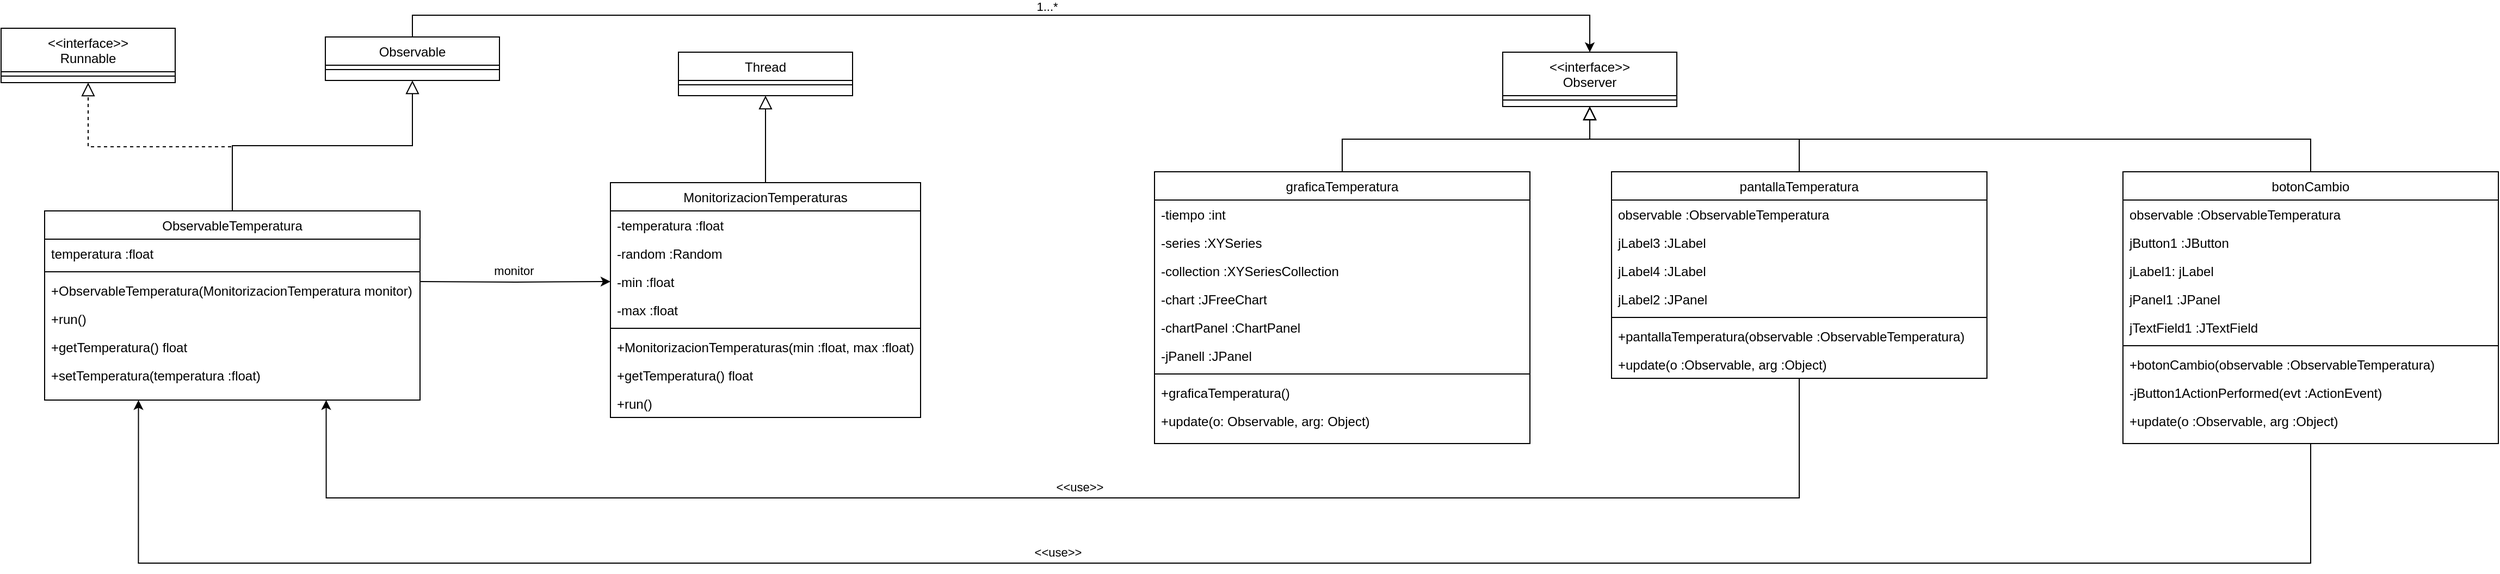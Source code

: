 <mxfile version="13.6.2" type="device"><diagram id="C5RBs43oDa-KdzZeNtuy" name="Page-1"><mxGraphModel dx="2370" dy="1188" grid="1" gridSize="10" guides="1" tooltips="1" connect="1" arrows="1" fold="1" page="1" pageScale="1" pageWidth="827" pageHeight="1169" math="0" shadow="0"><root><mxCell id="WIyWlLk6GJQsqaUBKTNV-0"/><mxCell id="WIyWlLk6GJQsqaUBKTNV-1" parent="WIyWlLk6GJQsqaUBKTNV-0"/><mxCell id="QgManUAOjX3Olo8AESf0-12" value="" style="endArrow=block;endSize=10;endFill=0;shadow=0;strokeWidth=1;rounded=0;edgeStyle=elbowEdgeStyle;elbow=vertical;" edge="1" parent="WIyWlLk6GJQsqaUBKTNV-1" source="QgManUAOjX3Olo8AESf0-6" target="QgManUAOjX3Olo8AESf0-0"><mxGeometry width="160" relative="1" as="geometry"><mxPoint x="712.5" y="355" as="sourcePoint"/><mxPoint x="712.5" y="355" as="targetPoint"/></mxGeometry></mxCell><mxCell id="QgManUAOjX3Olo8AESf0-30" style="edgeStyle=orthogonalEdgeStyle;rounded=0;orthogonalLoop=1;jettySize=auto;html=1;exitX=1;exitY=0.5;exitDx=0;exitDy=0;entryX=0;entryY=0.5;entryDx=0;entryDy=0;" edge="1" parent="WIyWlLk6GJQsqaUBKTNV-1" target="QgManUAOjX3Olo8AESf0-8"><mxGeometry relative="1" as="geometry"><mxPoint x="495" y="483" as="sourcePoint"/></mxGeometry></mxCell><mxCell id="QgManUAOjX3Olo8AESf0-31" value="monitor" style="edgeLabel;html=1;align=center;verticalAlign=middle;resizable=0;points=[];" vertex="1" connectable="0" parent="QgManUAOjX3Olo8AESf0-30"><mxGeometry x="-0.357" relative="1" as="geometry"><mxPoint x="29" y="-11" as="offset"/></mxGeometry></mxCell><mxCell id="QgManUAOjX3Olo8AESf0-51" value="" style="endArrow=block;endSize=10;endFill=0;shadow=0;strokeWidth=1;rounded=0;edgeStyle=elbowEdgeStyle;elbow=vertical;entryX=0.5;entryY=1;entryDx=0;entryDy=0;exitX=0.5;exitY=0;exitDx=0;exitDy=0;dashed=1;" edge="1" parent="WIyWlLk6GJQsqaUBKTNV-1" source="QgManUAOjX3Olo8AESf0-18" target="QgManUAOjX3Olo8AESf0-34"><mxGeometry width="160" relative="1" as="geometry"><mxPoint x="822.5" y="402" as="sourcePoint"/><mxPoint x="822.5" y="322" as="targetPoint"/></mxGeometry></mxCell><mxCell id="QgManUAOjX3Olo8AESf0-52" value="" style="endArrow=block;endSize=10;endFill=0;shadow=0;strokeWidth=1;rounded=0;edgeStyle=elbowEdgeStyle;elbow=vertical;entryX=0.5;entryY=1;entryDx=0;entryDy=0;exitX=0.5;exitY=0;exitDx=0;exitDy=0;" edge="1" parent="WIyWlLk6GJQsqaUBKTNV-1" source="QgManUAOjX3Olo8AESf0-18" target="QgManUAOjX3Olo8AESf0-37"><mxGeometry width="160" relative="1" as="geometry"><mxPoint x="332.5" y="428" as="sourcePoint"/><mxPoint x="200" y="312" as="targetPoint"/></mxGeometry></mxCell><mxCell id="QgManUAOjX3Olo8AESf0-82" style="edgeStyle=orthogonalEdgeStyle;rounded=0;orthogonalLoop=1;jettySize=auto;html=1;entryX=0.75;entryY=1;entryDx=0;entryDy=0;" edge="1" parent="WIyWlLk6GJQsqaUBKTNV-1" source="QgManUAOjX3Olo8AESf0-53" target="QgManUAOjX3Olo8AESf0-18"><mxGeometry relative="1" as="geometry"><Array as="points"><mxPoint x="1763" y="682"/><mxPoint x="409" y="682"/></Array></mxGeometry></mxCell><mxCell id="QgManUAOjX3Olo8AESf0-83" value="&amp;lt;&amp;lt;use&amp;gt;&amp;gt;" style="edgeLabel;html=1;align=center;verticalAlign=middle;resizable=0;points=[];" vertex="1" connectable="0" parent="QgManUAOjX3Olo8AESf0-82"><mxGeometry x="-0.062" y="1" relative="1" as="geometry"><mxPoint x="-43.06" y="-10.94" as="offset"/></mxGeometry></mxCell><mxCell id="QgManUAOjX3Olo8AESf0-60" value="" style="endArrow=block;endSize=10;endFill=0;shadow=0;strokeWidth=1;rounded=0;edgeStyle=elbowEdgeStyle;elbow=vertical;entryX=0.5;entryY=1;entryDx=0;entryDy=0;exitX=0.5;exitY=0;exitDx=0;exitDy=0;" edge="1" parent="WIyWlLk6GJQsqaUBKTNV-1" source="QgManUAOjX3Olo8AESf0-43" target="QgManUAOjX3Olo8AESf0-41"><mxGeometry width="160" relative="1" as="geometry"><mxPoint x="822.5" y="402" as="sourcePoint"/><mxPoint x="822.5" y="322" as="targetPoint"/></mxGeometry></mxCell><mxCell id="QgManUAOjX3Olo8AESf0-61" value="" style="endArrow=block;endSize=10;endFill=0;shadow=0;strokeWidth=1;rounded=0;edgeStyle=elbowEdgeStyle;elbow=vertical;entryX=0.5;entryY=1;entryDx=0;entryDy=0;" edge="1" parent="WIyWlLk6GJQsqaUBKTNV-1" source="QgManUAOjX3Olo8AESf0-53" target="QgManUAOjX3Olo8AESf0-41"><mxGeometry width="160" relative="1" as="geometry"><mxPoint x="1352.5" y="392" as="sourcePoint"/><mxPoint x="1580" y="332" as="targetPoint"/></mxGeometry></mxCell><mxCell id="QgManUAOjX3Olo8AESf0-69" value="" style="endArrow=block;endSize=10;endFill=0;shadow=0;strokeWidth=1;rounded=0;edgeStyle=elbowEdgeStyle;elbow=vertical;exitX=0.5;exitY=0;exitDx=0;exitDy=0;" edge="1" parent="WIyWlLk6GJQsqaUBKTNV-1" source="QgManUAOjX3Olo8AESf0-62"><mxGeometry width="160" relative="1" as="geometry"><mxPoint x="1772.5" y="392" as="sourcePoint"/><mxPoint x="1570" y="322" as="targetPoint"/></mxGeometry></mxCell><mxCell id="QgManUAOjX3Olo8AESf0-84" style="edgeStyle=orthogonalEdgeStyle;rounded=0;orthogonalLoop=1;jettySize=auto;html=1;entryX=0.25;entryY=1;entryDx=0;entryDy=0;" edge="1" parent="WIyWlLk6GJQsqaUBKTNV-1" source="QgManUAOjX3Olo8AESf0-62" target="QgManUAOjX3Olo8AESf0-18"><mxGeometry relative="1" as="geometry"><Array as="points"><mxPoint x="2233" y="742"/><mxPoint x="236" y="742"/></Array></mxGeometry></mxCell><mxCell id="QgManUAOjX3Olo8AESf0-86" value="&amp;lt;&amp;lt;use&amp;gt;&amp;gt;" style="edgeLabel;html=1;align=center;verticalAlign=middle;resizable=0;points=[];" vertex="1" connectable="0" parent="QgManUAOjX3Olo8AESf0-84"><mxGeometry x="0.124" y="3" relative="1" as="geometry"><mxPoint x="5.76" y="-12.94" as="offset"/></mxGeometry></mxCell><mxCell id="QgManUAOjX3Olo8AESf0-87" style="edgeStyle=orthogonalEdgeStyle;rounded=0;orthogonalLoop=1;jettySize=auto;html=1;exitX=0.5;exitY=0;exitDx=0;exitDy=0;entryX=0.5;entryY=0;entryDx=0;entryDy=0;" edge="1" parent="WIyWlLk6GJQsqaUBKTNV-1" source="QgManUAOjX3Olo8AESf0-37" target="QgManUAOjX3Olo8AESf0-41"><mxGeometry relative="1" as="geometry"/></mxCell><mxCell id="QgManUAOjX3Olo8AESf0-88" value="1...*" style="edgeLabel;html=1;align=center;verticalAlign=middle;resizable=0;points=[];" vertex="1" connectable="0" parent="QgManUAOjX3Olo8AESf0-87"><mxGeometry x="0.072" y="4" relative="1" as="geometry"><mxPoint x="-6.33" y="-4" as="offset"/></mxGeometry></mxCell><mxCell id="QgManUAOjX3Olo8AESf0-0" value="Thread" style="swimlane;fontStyle=0;align=center;verticalAlign=top;childLayout=stackLayout;horizontal=1;startSize=26;horizontalStack=0;resizeParent=1;resizeLast=0;collapsible=1;marginBottom=0;rounded=0;shadow=0;strokeWidth=1;" vertex="1" parent="WIyWlLk6GJQsqaUBKTNV-1"><mxGeometry x="732.5" y="272" width="160" height="40" as="geometry"><mxRectangle x="230" y="140" width="160" height="26" as="alternateBounds"/></mxGeometry></mxCell><mxCell id="QgManUAOjX3Olo8AESf0-4" value="" style="line;html=1;strokeWidth=1;align=left;verticalAlign=middle;spacingTop=-1;spacingLeft=3;spacingRight=3;rotatable=0;labelPosition=right;points=[];portConstraint=eastwest;" vertex="1" parent="QgManUAOjX3Olo8AESf0-0"><mxGeometry y="26" width="160" height="8" as="geometry"/></mxCell><mxCell id="QgManUAOjX3Olo8AESf0-6" value="MonitorizacionTemperaturas" style="swimlane;fontStyle=0;align=center;verticalAlign=top;childLayout=stackLayout;horizontal=1;startSize=26;horizontalStack=0;resizeParent=1;resizeLast=0;collapsible=1;marginBottom=0;rounded=0;shadow=0;strokeWidth=1;" vertex="1" parent="WIyWlLk6GJQsqaUBKTNV-1"><mxGeometry x="670" y="392" width="285" height="216" as="geometry"><mxRectangle x="130" y="380" width="160" height="26" as="alternateBounds"/></mxGeometry></mxCell><mxCell id="QgManUAOjX3Olo8AESf0-7" value="-temperatura :float" style="text;align=left;verticalAlign=top;spacingLeft=4;spacingRight=4;overflow=hidden;rotatable=0;points=[[0,0.5],[1,0.5]];portConstraint=eastwest;" vertex="1" parent="QgManUAOjX3Olo8AESf0-6"><mxGeometry y="26" width="285" height="26" as="geometry"/></mxCell><mxCell id="QgManUAOjX3Olo8AESf0-15" value="-random :Random" style="text;align=left;verticalAlign=top;spacingLeft=4;spacingRight=4;overflow=hidden;rotatable=0;points=[[0,0.5],[1,0.5]];portConstraint=eastwest;rounded=0;shadow=0;html=0;" vertex="1" parent="QgManUAOjX3Olo8AESf0-6"><mxGeometry y="52" width="285" height="26" as="geometry"/></mxCell><mxCell id="QgManUAOjX3Olo8AESf0-8" value="-min :float" style="text;align=left;verticalAlign=top;spacingLeft=4;spacingRight=4;overflow=hidden;rotatable=0;points=[[0,0.5],[1,0.5]];portConstraint=eastwest;rounded=0;shadow=0;html=0;" vertex="1" parent="QgManUAOjX3Olo8AESf0-6"><mxGeometry y="78" width="285" height="26" as="geometry"/></mxCell><mxCell id="QgManUAOjX3Olo8AESf0-16" value="-max :float" style="text;align=left;verticalAlign=top;spacingLeft=4;spacingRight=4;overflow=hidden;rotatable=0;points=[[0,0.5],[1,0.5]];portConstraint=eastwest;rounded=0;shadow=0;html=0;" vertex="1" parent="QgManUAOjX3Olo8AESf0-6"><mxGeometry y="104" width="285" height="26" as="geometry"/></mxCell><mxCell id="QgManUAOjX3Olo8AESf0-9" value="" style="line;html=1;strokeWidth=1;align=left;verticalAlign=middle;spacingTop=-1;spacingLeft=3;spacingRight=3;rotatable=0;labelPosition=right;points=[];portConstraint=eastwest;" vertex="1" parent="QgManUAOjX3Olo8AESf0-6"><mxGeometry y="130" width="285" height="8" as="geometry"/></mxCell><mxCell id="QgManUAOjX3Olo8AESf0-10" value="+MonitorizacionTemperaturas(min :float, max :float)" style="text;align=left;verticalAlign=top;spacingLeft=4;spacingRight=4;overflow=hidden;rotatable=0;points=[[0,0.5],[1,0.5]];portConstraint=eastwest;fontStyle=0" vertex="1" parent="QgManUAOjX3Olo8AESf0-6"><mxGeometry y="138" width="285" height="26" as="geometry"/></mxCell><mxCell id="QgManUAOjX3Olo8AESf0-11" value="+getTemperatura() float" style="text;align=left;verticalAlign=top;spacingLeft=4;spacingRight=4;overflow=hidden;rotatable=0;points=[[0,0.5],[1,0.5]];portConstraint=eastwest;" vertex="1" parent="QgManUAOjX3Olo8AESf0-6"><mxGeometry y="164" width="285" height="26" as="geometry"/></mxCell><mxCell id="QgManUAOjX3Olo8AESf0-17" value="+run()" style="text;align=left;verticalAlign=top;spacingLeft=4;spacingRight=4;overflow=hidden;rotatable=0;points=[[0,0.5],[1,0.5]];portConstraint=eastwest;" vertex="1" parent="QgManUAOjX3Olo8AESf0-6"><mxGeometry y="190" width="285" height="26" as="geometry"/></mxCell><mxCell id="QgManUAOjX3Olo8AESf0-18" value="ObservableTemperatura" style="swimlane;fontStyle=0;align=center;verticalAlign=top;childLayout=stackLayout;horizontal=1;startSize=26;horizontalStack=0;resizeParent=1;resizeLast=0;collapsible=1;marginBottom=0;rounded=0;shadow=0;strokeWidth=1;" vertex="1" parent="WIyWlLk6GJQsqaUBKTNV-1"><mxGeometry x="150" y="418" width="345" height="174" as="geometry"><mxRectangle x="130" y="380" width="160" height="26" as="alternateBounds"/></mxGeometry></mxCell><mxCell id="QgManUAOjX3Olo8AESf0-20" value="temperatura :float" style="text;align=left;verticalAlign=top;spacingLeft=4;spacingRight=4;overflow=hidden;rotatable=0;points=[[0,0.5],[1,0.5]];portConstraint=eastwest;rounded=0;shadow=0;html=0;" vertex="1" parent="QgManUAOjX3Olo8AESf0-18"><mxGeometry y="26" width="345" height="26" as="geometry"/></mxCell><mxCell id="QgManUAOjX3Olo8AESf0-23" value="" style="line;html=1;strokeWidth=1;align=left;verticalAlign=middle;spacingTop=-1;spacingLeft=3;spacingRight=3;rotatable=0;labelPosition=right;points=[];portConstraint=eastwest;" vertex="1" parent="QgManUAOjX3Olo8AESf0-18"><mxGeometry y="52" width="345" height="8" as="geometry"/></mxCell><mxCell id="QgManUAOjX3Olo8AESf0-24" value="+ObservableTemperatura(MonitorizacionTemperatura monitor)" style="text;align=left;verticalAlign=top;spacingLeft=4;spacingRight=4;overflow=hidden;rotatable=0;points=[[0,0.5],[1,0.5]];portConstraint=eastwest;fontStyle=0" vertex="1" parent="QgManUAOjX3Olo8AESf0-18"><mxGeometry y="60" width="345" height="26" as="geometry"/></mxCell><mxCell id="QgManUAOjX3Olo8AESf0-25" value="+run()" style="text;align=left;verticalAlign=top;spacingLeft=4;spacingRight=4;overflow=hidden;rotatable=0;points=[[0,0.5],[1,0.5]];portConstraint=eastwest;" vertex="1" parent="QgManUAOjX3Olo8AESf0-18"><mxGeometry y="86" width="345" height="26" as="geometry"/></mxCell><mxCell id="QgManUAOjX3Olo8AESf0-32" value="+getTemperatura() float" style="text;align=left;verticalAlign=top;spacingLeft=4;spacingRight=4;overflow=hidden;rotatable=0;points=[[0,0.5],[1,0.5]];portConstraint=eastwest;" vertex="1" parent="QgManUAOjX3Olo8AESf0-18"><mxGeometry y="112" width="345" height="26" as="geometry"/></mxCell><mxCell id="QgManUAOjX3Olo8AESf0-33" value="+setTemperatura(temperatura :float)" style="text;align=left;verticalAlign=top;spacingLeft=4;spacingRight=4;overflow=hidden;rotatable=0;points=[[0,0.5],[1,0.5]];portConstraint=eastwest;" vertex="1" parent="QgManUAOjX3Olo8AESf0-18"><mxGeometry y="138" width="345" height="26" as="geometry"/></mxCell><mxCell id="QgManUAOjX3Olo8AESf0-34" value="&lt;&lt;interface&gt;&gt;&#10;Runnable" style="swimlane;fontStyle=0;align=center;verticalAlign=top;childLayout=stackLayout;horizontal=1;startSize=40;horizontalStack=0;resizeParent=1;resizeLast=0;collapsible=1;marginBottom=0;rounded=0;shadow=0;strokeWidth=1;" vertex="1" parent="WIyWlLk6GJQsqaUBKTNV-1"><mxGeometry x="110" y="250" width="160" height="50" as="geometry"><mxRectangle x="340" y="380" width="170" height="26" as="alternateBounds"/></mxGeometry></mxCell><mxCell id="QgManUAOjX3Olo8AESf0-36" value="" style="line;html=1;strokeWidth=1;align=left;verticalAlign=middle;spacingTop=-1;spacingLeft=3;spacingRight=3;rotatable=0;labelPosition=right;points=[];portConstraint=eastwest;" vertex="1" parent="QgManUAOjX3Olo8AESf0-34"><mxGeometry y="40" width="160" height="8" as="geometry"/></mxCell><mxCell id="QgManUAOjX3Olo8AESf0-37" value="Observable" style="swimlane;fontStyle=0;align=center;verticalAlign=top;childLayout=stackLayout;horizontal=1;startSize=26;horizontalStack=0;resizeParent=1;resizeLast=0;collapsible=1;marginBottom=0;rounded=0;shadow=0;strokeWidth=1;" vertex="1" parent="WIyWlLk6GJQsqaUBKTNV-1"><mxGeometry x="408" y="258" width="160" height="40" as="geometry"><mxRectangle x="340" y="380" width="170" height="26" as="alternateBounds"/></mxGeometry></mxCell><mxCell id="QgManUAOjX3Olo8AESf0-38" value="" style="line;html=1;strokeWidth=1;align=left;verticalAlign=middle;spacingTop=-1;spacingLeft=3;spacingRight=3;rotatable=0;labelPosition=right;points=[];portConstraint=eastwest;" vertex="1" parent="QgManUAOjX3Olo8AESf0-37"><mxGeometry y="26" width="160" height="8" as="geometry"/></mxCell><mxCell id="QgManUAOjX3Olo8AESf0-43" value="graficaTemperatura" style="swimlane;fontStyle=0;align=center;verticalAlign=top;childLayout=stackLayout;horizontal=1;startSize=26;horizontalStack=0;resizeParent=1;resizeLast=0;collapsible=1;marginBottom=0;rounded=0;shadow=0;strokeWidth=1;" vertex="1" parent="WIyWlLk6GJQsqaUBKTNV-1"><mxGeometry x="1170" y="382" width="345" height="250" as="geometry"><mxRectangle x="130" y="380" width="160" height="26" as="alternateBounds"/></mxGeometry></mxCell><mxCell id="QgManUAOjX3Olo8AESf0-70" value="-tiempo :int" style="text;align=left;verticalAlign=top;spacingLeft=4;spacingRight=4;overflow=hidden;rotatable=0;points=[[0,0.5],[1,0.5]];portConstraint=eastwest;rounded=0;shadow=0;html=0;" vertex="1" parent="QgManUAOjX3Olo8AESf0-43"><mxGeometry y="26" width="345" height="26" as="geometry"/></mxCell><mxCell id="QgManUAOjX3Olo8AESf0-71" value="-series :XYSeries" style="text;align=left;verticalAlign=top;spacingLeft=4;spacingRight=4;overflow=hidden;rotatable=0;points=[[0,0.5],[1,0.5]];portConstraint=eastwest;rounded=0;shadow=0;html=0;" vertex="1" parent="QgManUAOjX3Olo8AESf0-43"><mxGeometry y="52" width="345" height="26" as="geometry"/></mxCell><mxCell id="QgManUAOjX3Olo8AESf0-72" value="-collection :XYSeriesCollection" style="text;align=left;verticalAlign=top;spacingLeft=4;spacingRight=4;overflow=hidden;rotatable=0;points=[[0,0.5],[1,0.5]];portConstraint=eastwest;rounded=0;shadow=0;html=0;" vertex="1" parent="QgManUAOjX3Olo8AESf0-43"><mxGeometry y="78" width="345" height="26" as="geometry"/></mxCell><mxCell id="QgManUAOjX3Olo8AESf0-44" value="-chart :JFreeChart" style="text;align=left;verticalAlign=top;spacingLeft=4;spacingRight=4;overflow=hidden;rotatable=0;points=[[0,0.5],[1,0.5]];portConstraint=eastwest;rounded=0;shadow=0;html=0;" vertex="1" parent="QgManUAOjX3Olo8AESf0-43"><mxGeometry y="104" width="345" height="26" as="geometry"/></mxCell><mxCell id="QgManUAOjX3Olo8AESf0-74" value="-chartPanel :ChartPanel" style="text;align=left;verticalAlign=top;spacingLeft=4;spacingRight=4;overflow=hidden;rotatable=0;points=[[0,0.5],[1,0.5]];portConstraint=eastwest;rounded=0;shadow=0;html=0;" vertex="1" parent="QgManUAOjX3Olo8AESf0-43"><mxGeometry y="130" width="345" height="26" as="geometry"/></mxCell><mxCell id="QgManUAOjX3Olo8AESf0-73" value="-jPanell :JPanel" style="text;align=left;verticalAlign=top;spacingLeft=4;spacingRight=4;overflow=hidden;rotatable=0;points=[[0,0.5],[1,0.5]];portConstraint=eastwest;rounded=0;shadow=0;html=0;" vertex="1" parent="QgManUAOjX3Olo8AESf0-43"><mxGeometry y="156" width="345" height="26" as="geometry"/></mxCell><mxCell id="QgManUAOjX3Olo8AESf0-45" value="" style="line;html=1;strokeWidth=1;align=left;verticalAlign=middle;spacingTop=-1;spacingLeft=3;spacingRight=3;rotatable=0;labelPosition=right;points=[];portConstraint=eastwest;" vertex="1" parent="QgManUAOjX3Olo8AESf0-43"><mxGeometry y="182" width="345" height="8" as="geometry"/></mxCell><mxCell id="QgManUAOjX3Olo8AESf0-46" value="+graficaTemperatura()" style="text;align=left;verticalAlign=top;spacingLeft=4;spacingRight=4;overflow=hidden;rotatable=0;points=[[0,0.5],[1,0.5]];portConstraint=eastwest;fontStyle=0" vertex="1" parent="QgManUAOjX3Olo8AESf0-43"><mxGeometry y="190" width="345" height="26" as="geometry"/></mxCell><mxCell id="QgManUAOjX3Olo8AESf0-47" value="+update(o: Observable, arg: Object)" style="text;align=left;verticalAlign=top;spacingLeft=4;spacingRight=4;overflow=hidden;rotatable=0;points=[[0,0.5],[1,0.5]];portConstraint=eastwest;" vertex="1" parent="QgManUAOjX3Olo8AESf0-43"><mxGeometry y="216" width="345" height="26" as="geometry"/></mxCell><mxCell id="QgManUAOjX3Olo8AESf0-41" value="&lt;&lt;interface&gt;&gt;&#10;Observer" style="swimlane;fontStyle=0;align=center;verticalAlign=top;childLayout=stackLayout;horizontal=1;startSize=40;horizontalStack=0;resizeParent=1;resizeLast=0;collapsible=1;marginBottom=0;rounded=0;shadow=0;strokeWidth=1;" vertex="1" parent="WIyWlLk6GJQsqaUBKTNV-1"><mxGeometry x="1490" y="272" width="160" height="50" as="geometry"><mxRectangle x="340" y="380" width="170" height="26" as="alternateBounds"/></mxGeometry></mxCell><mxCell id="QgManUAOjX3Olo8AESf0-42" value="" style="line;html=1;strokeWidth=1;align=left;verticalAlign=middle;spacingTop=-1;spacingLeft=3;spacingRight=3;rotatable=0;labelPosition=right;points=[];portConstraint=eastwest;" vertex="1" parent="QgManUAOjX3Olo8AESf0-41"><mxGeometry y="40" width="160" height="8" as="geometry"/></mxCell><mxCell id="QgManUAOjX3Olo8AESf0-53" value="pantallaTemperatura" style="swimlane;fontStyle=0;align=center;verticalAlign=top;childLayout=stackLayout;horizontal=1;startSize=26;horizontalStack=0;resizeParent=1;resizeLast=0;collapsible=1;marginBottom=0;rounded=0;shadow=0;strokeWidth=1;" vertex="1" parent="WIyWlLk6GJQsqaUBKTNV-1"><mxGeometry x="1590" y="382" width="345" height="190" as="geometry"><mxRectangle x="130" y="380" width="160" height="26" as="alternateBounds"/></mxGeometry></mxCell><mxCell id="QgManUAOjX3Olo8AESf0-54" value="observable :ObservableTemperatura" style="text;align=left;verticalAlign=top;spacingLeft=4;spacingRight=4;overflow=hidden;rotatable=0;points=[[0,0.5],[1,0.5]];portConstraint=eastwest;rounded=0;shadow=0;html=0;" vertex="1" parent="QgManUAOjX3Olo8AESf0-53"><mxGeometry y="26" width="345" height="26" as="geometry"/></mxCell><mxCell id="QgManUAOjX3Olo8AESf0-77" value="jLabel3 :JLabel" style="text;align=left;verticalAlign=top;spacingLeft=4;spacingRight=4;overflow=hidden;rotatable=0;points=[[0,0.5],[1,0.5]];portConstraint=eastwest;rounded=0;shadow=0;html=0;" vertex="1" parent="QgManUAOjX3Olo8AESf0-53"><mxGeometry y="52" width="345" height="26" as="geometry"/></mxCell><mxCell id="QgManUAOjX3Olo8AESf0-75" value="jLabel4 :JLabel" style="text;align=left;verticalAlign=top;spacingLeft=4;spacingRight=4;overflow=hidden;rotatable=0;points=[[0,0.5],[1,0.5]];portConstraint=eastwest;rounded=0;shadow=0;html=0;" vertex="1" parent="QgManUAOjX3Olo8AESf0-53"><mxGeometry y="78" width="345" height="26" as="geometry"/></mxCell><mxCell id="QgManUAOjX3Olo8AESf0-76" value="jLabel2 :JPanel" style="text;align=left;verticalAlign=top;spacingLeft=4;spacingRight=4;overflow=hidden;rotatable=0;points=[[0,0.5],[1,0.5]];portConstraint=eastwest;rounded=0;shadow=0;html=0;" vertex="1" parent="QgManUAOjX3Olo8AESf0-53"><mxGeometry y="104" width="345" height="26" as="geometry"/></mxCell><mxCell id="QgManUAOjX3Olo8AESf0-55" value="" style="line;html=1;strokeWidth=1;align=left;verticalAlign=middle;spacingTop=-1;spacingLeft=3;spacingRight=3;rotatable=0;labelPosition=right;points=[];portConstraint=eastwest;" vertex="1" parent="QgManUAOjX3Olo8AESf0-53"><mxGeometry y="130" width="345" height="8" as="geometry"/></mxCell><mxCell id="QgManUAOjX3Olo8AESf0-56" value="+pantallaTemperatura(observable :ObservableTemperatura)" style="text;align=left;verticalAlign=top;spacingLeft=4;spacingRight=4;overflow=hidden;rotatable=0;points=[[0,0.5],[1,0.5]];portConstraint=eastwest;fontStyle=0" vertex="1" parent="QgManUAOjX3Olo8AESf0-53"><mxGeometry y="138" width="345" height="26" as="geometry"/></mxCell><mxCell id="QgManUAOjX3Olo8AESf0-57" value="+update(o :Observable, arg :Object)" style="text;align=left;verticalAlign=top;spacingLeft=4;spacingRight=4;overflow=hidden;rotatable=0;points=[[0,0.5],[1,0.5]];portConstraint=eastwest;" vertex="1" parent="QgManUAOjX3Olo8AESf0-53"><mxGeometry y="164" width="345" height="26" as="geometry"/></mxCell><mxCell id="QgManUAOjX3Olo8AESf0-62" value="botonCambio" style="swimlane;fontStyle=0;align=center;verticalAlign=top;childLayout=stackLayout;horizontal=1;startSize=26;horizontalStack=0;resizeParent=1;resizeLast=0;collapsible=1;marginBottom=0;rounded=0;shadow=0;strokeWidth=1;" vertex="1" parent="WIyWlLk6GJQsqaUBKTNV-1"><mxGeometry x="2060" y="382" width="345" height="250" as="geometry"><mxRectangle x="130" y="380" width="160" height="26" as="alternateBounds"/></mxGeometry></mxCell><mxCell id="QgManUAOjX3Olo8AESf0-63" value="observable :ObservableTemperatura" style="text;align=left;verticalAlign=top;spacingLeft=4;spacingRight=4;overflow=hidden;rotatable=0;points=[[0,0.5],[1,0.5]];portConstraint=eastwest;rounded=0;shadow=0;html=0;" vertex="1" parent="QgManUAOjX3Olo8AESf0-62"><mxGeometry y="26" width="345" height="26" as="geometry"/></mxCell><mxCell id="QgManUAOjX3Olo8AESf0-78" value="jButton1 :JButton" style="text;align=left;verticalAlign=top;spacingLeft=4;spacingRight=4;overflow=hidden;rotatable=0;points=[[0,0.5],[1,0.5]];portConstraint=eastwest;rounded=0;shadow=0;html=0;" vertex="1" parent="QgManUAOjX3Olo8AESf0-62"><mxGeometry y="52" width="345" height="26" as="geometry"/></mxCell><mxCell id="QgManUAOjX3Olo8AESf0-79" value="jLabel1: jLabel" style="text;align=left;verticalAlign=top;spacingLeft=4;spacingRight=4;overflow=hidden;rotatable=0;points=[[0,0.5],[1,0.5]];portConstraint=eastwest;rounded=0;shadow=0;html=0;" vertex="1" parent="QgManUAOjX3Olo8AESf0-62"><mxGeometry y="78" width="345" height="26" as="geometry"/></mxCell><mxCell id="QgManUAOjX3Olo8AESf0-80" value="jPanel1 :JPanel" style="text;align=left;verticalAlign=top;spacingLeft=4;spacingRight=4;overflow=hidden;rotatable=0;points=[[0,0.5],[1,0.5]];portConstraint=eastwest;rounded=0;shadow=0;html=0;" vertex="1" parent="QgManUAOjX3Olo8AESf0-62"><mxGeometry y="104" width="345" height="26" as="geometry"/></mxCell><mxCell id="QgManUAOjX3Olo8AESf0-81" value="jTextField1 :JTextField" style="text;align=left;verticalAlign=top;spacingLeft=4;spacingRight=4;overflow=hidden;rotatable=0;points=[[0,0.5],[1,0.5]];portConstraint=eastwest;rounded=0;shadow=0;html=0;" vertex="1" parent="QgManUAOjX3Olo8AESf0-62"><mxGeometry y="130" width="345" height="26" as="geometry"/></mxCell><mxCell id="QgManUAOjX3Olo8AESf0-64" value="" style="line;html=1;strokeWidth=1;align=left;verticalAlign=middle;spacingTop=-1;spacingLeft=3;spacingRight=3;rotatable=0;labelPosition=right;points=[];portConstraint=eastwest;" vertex="1" parent="QgManUAOjX3Olo8AESf0-62"><mxGeometry y="156" width="345" height="8" as="geometry"/></mxCell><mxCell id="QgManUAOjX3Olo8AESf0-65" value="+botonCambio(observable :ObservableTemperatura)" style="text;align=left;verticalAlign=top;spacingLeft=4;spacingRight=4;overflow=hidden;rotatable=0;points=[[0,0.5],[1,0.5]];portConstraint=eastwest;fontStyle=0" vertex="1" parent="QgManUAOjX3Olo8AESf0-62"><mxGeometry y="164" width="345" height="26" as="geometry"/></mxCell><mxCell id="QgManUAOjX3Olo8AESf0-66" value="-jButton1ActionPerformed(evt :ActionEvent)" style="text;align=left;verticalAlign=top;spacingLeft=4;spacingRight=4;overflow=hidden;rotatable=0;points=[[0,0.5],[1,0.5]];portConstraint=eastwest;" vertex="1" parent="QgManUAOjX3Olo8AESf0-62"><mxGeometry y="190" width="345" height="26" as="geometry"/></mxCell><mxCell id="QgManUAOjX3Olo8AESf0-67" value="+update(o :Observable, arg :Object)" style="text;align=left;verticalAlign=top;spacingLeft=4;spacingRight=4;overflow=hidden;rotatable=0;points=[[0,0.5],[1,0.5]];portConstraint=eastwest;" vertex="1" parent="QgManUAOjX3Olo8AESf0-62"><mxGeometry y="216" width="345" height="26" as="geometry"/></mxCell></root></mxGraphModel></diagram></mxfile>